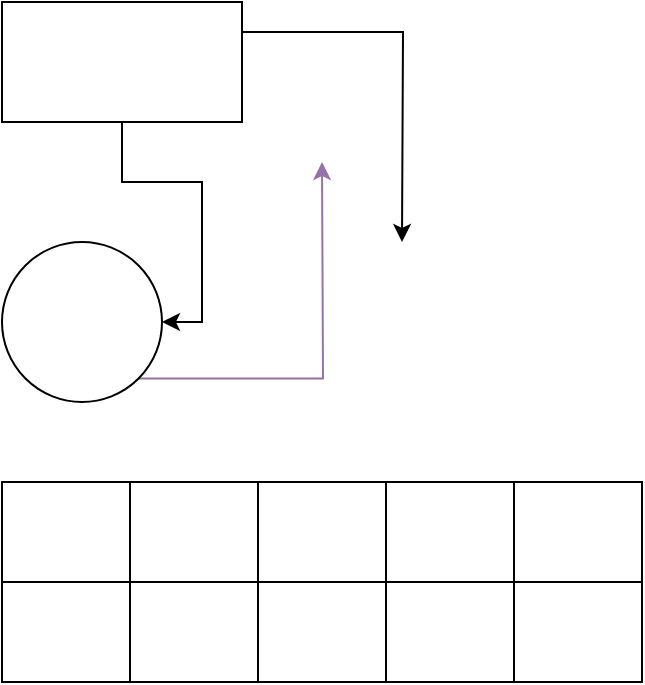 <mxfile version="14.7.3" type="github">
  <diagram id="a7NZpuPjOAFKSKxj3Jqy" name="Page-1">
    <mxGraphModel dx="1426" dy="771" grid="1" gridSize="10" guides="1" tooltips="1" connect="1" arrows="1" fold="1" page="1" pageScale="1" pageWidth="827" pageHeight="1169" math="0" shadow="0">
      <root>
        <mxCell id="0" />
        <mxCell id="1" parent="0" />
        <mxCell id="QpgupwLRZFv-wvmgvdKz-8" style="edgeStyle=orthogonalEdgeStyle;rounded=0;orthogonalLoop=1;jettySize=auto;html=1;entryX=1;entryY=0.5;entryDx=0;entryDy=0;" edge="1" parent="1" source="QpgupwLRZFv-wvmgvdKz-7" target="QpgupwLRZFv-wvmgvdKz-9">
          <mxGeometry relative="1" as="geometry">
            <mxPoint x="200" y="120" as="targetPoint" />
          </mxGeometry>
        </mxCell>
        <mxCell id="QpgupwLRZFv-wvmgvdKz-11" style="edgeStyle=orthogonalEdgeStyle;rounded=0;orthogonalLoop=1;jettySize=auto;html=1;exitX=1;exitY=0.25;exitDx=0;exitDy=0;" edge="1" parent="1" source="QpgupwLRZFv-wvmgvdKz-7">
          <mxGeometry relative="1" as="geometry">
            <mxPoint x="240" y="160" as="targetPoint" />
          </mxGeometry>
        </mxCell>
        <mxCell id="QpgupwLRZFv-wvmgvdKz-7" value="" style="whiteSpace=wrap;html=1;" vertex="1" parent="1">
          <mxGeometry x="40" y="40" width="120" height="60" as="geometry" />
        </mxCell>
        <mxCell id="QpgupwLRZFv-wvmgvdKz-10" style="edgeStyle=orthogonalEdgeStyle;rounded=0;orthogonalLoop=1;jettySize=auto;html=1;exitX=1;exitY=1;exitDx=0;exitDy=0;fillColor=#e1d5e7;strokeColor=#9673a6;" edge="1" parent="1" source="QpgupwLRZFv-wvmgvdKz-9">
          <mxGeometry relative="1" as="geometry">
            <mxPoint x="200" y="120" as="targetPoint" />
          </mxGeometry>
        </mxCell>
        <mxCell id="QpgupwLRZFv-wvmgvdKz-9" value="" style="ellipse;whiteSpace=wrap;html=1;" vertex="1" parent="1">
          <mxGeometry x="40" y="160" width="80" height="80" as="geometry" />
        </mxCell>
        <mxCell id="QpgupwLRZFv-wvmgvdKz-12" value="" style="shape=table;html=1;whiteSpace=wrap;startSize=0;container=1;collapsible=0;childLayout=tableLayout;" vertex="1" parent="1">
          <mxGeometry x="40" y="280" width="320" height="100" as="geometry" />
        </mxCell>
        <mxCell id="QpgupwLRZFv-wvmgvdKz-13" value="" style="shape=partialRectangle;html=1;whiteSpace=wrap;collapsible=0;dropTarget=0;pointerEvents=0;fillColor=none;top=0;left=0;bottom=0;right=0;points=[[0,0.5],[1,0.5]];portConstraint=eastwest;" vertex="1" parent="QpgupwLRZFv-wvmgvdKz-12">
          <mxGeometry width="320" height="50" as="geometry" />
        </mxCell>
        <mxCell id="QpgupwLRZFv-wvmgvdKz-14" value="" style="shape=partialRectangle;html=1;whiteSpace=wrap;connectable=0;overflow=hidden;fillColor=none;top=0;left=0;bottom=0;right=0;" vertex="1" parent="QpgupwLRZFv-wvmgvdKz-13">
          <mxGeometry width="64" height="50" as="geometry" />
        </mxCell>
        <mxCell id="QpgupwLRZFv-wvmgvdKz-15" value="" style="shape=partialRectangle;html=1;whiteSpace=wrap;connectable=0;overflow=hidden;fillColor=none;top=0;left=0;bottom=0;right=0;" vertex="1" parent="QpgupwLRZFv-wvmgvdKz-13">
          <mxGeometry x="64" width="64" height="50" as="geometry" />
        </mxCell>
        <mxCell id="QpgupwLRZFv-wvmgvdKz-16" value="" style="shape=partialRectangle;html=1;whiteSpace=wrap;connectable=0;overflow=hidden;fillColor=none;top=0;left=0;bottom=0;right=0;" vertex="1" parent="QpgupwLRZFv-wvmgvdKz-13">
          <mxGeometry x="128" width="64" height="50" as="geometry" />
        </mxCell>
        <mxCell id="QpgupwLRZFv-wvmgvdKz-17" value="" style="shape=partialRectangle;html=1;whiteSpace=wrap;connectable=0;overflow=hidden;fillColor=none;top=0;left=0;bottom=0;right=0;" vertex="1" parent="QpgupwLRZFv-wvmgvdKz-13">
          <mxGeometry x="192" width="64" height="50" as="geometry" />
        </mxCell>
        <mxCell id="QpgupwLRZFv-wvmgvdKz-18" value="" style="shape=partialRectangle;html=1;whiteSpace=wrap;connectable=0;overflow=hidden;fillColor=none;top=0;left=0;bottom=0;right=0;" vertex="1" parent="QpgupwLRZFv-wvmgvdKz-13">
          <mxGeometry x="256" width="64" height="50" as="geometry" />
        </mxCell>
        <mxCell id="QpgupwLRZFv-wvmgvdKz-19" value="" style="shape=partialRectangle;html=1;whiteSpace=wrap;collapsible=0;dropTarget=0;pointerEvents=0;fillColor=none;top=0;left=0;bottom=0;right=0;points=[[0,0.5],[1,0.5]];portConstraint=eastwest;" vertex="1" parent="QpgupwLRZFv-wvmgvdKz-12">
          <mxGeometry y="50" width="320" height="50" as="geometry" />
        </mxCell>
        <mxCell id="QpgupwLRZFv-wvmgvdKz-20" value="" style="shape=partialRectangle;html=1;whiteSpace=wrap;connectable=0;overflow=hidden;fillColor=none;top=0;left=0;bottom=0;right=0;" vertex="1" parent="QpgupwLRZFv-wvmgvdKz-19">
          <mxGeometry width="64" height="50" as="geometry" />
        </mxCell>
        <mxCell id="QpgupwLRZFv-wvmgvdKz-21" value="" style="shape=partialRectangle;html=1;whiteSpace=wrap;connectable=0;overflow=hidden;fillColor=none;top=0;left=0;bottom=0;right=0;" vertex="1" parent="QpgupwLRZFv-wvmgvdKz-19">
          <mxGeometry x="64" width="64" height="50" as="geometry" />
        </mxCell>
        <mxCell id="QpgupwLRZFv-wvmgvdKz-22" value="" style="shape=partialRectangle;html=1;whiteSpace=wrap;connectable=0;overflow=hidden;fillColor=none;top=0;left=0;bottom=0;right=0;" vertex="1" parent="QpgupwLRZFv-wvmgvdKz-19">
          <mxGeometry x="128" width="64" height="50" as="geometry" />
        </mxCell>
        <mxCell id="QpgupwLRZFv-wvmgvdKz-23" value="" style="shape=partialRectangle;html=1;whiteSpace=wrap;connectable=0;overflow=hidden;fillColor=none;top=0;left=0;bottom=0;right=0;" vertex="1" parent="QpgupwLRZFv-wvmgvdKz-19">
          <mxGeometry x="192" width="64" height="50" as="geometry" />
        </mxCell>
        <mxCell id="QpgupwLRZFv-wvmgvdKz-24" value="" style="shape=partialRectangle;html=1;whiteSpace=wrap;connectable=0;overflow=hidden;fillColor=none;top=0;left=0;bottom=0;right=0;" vertex="1" parent="QpgupwLRZFv-wvmgvdKz-19">
          <mxGeometry x="256" width="64" height="50" as="geometry" />
        </mxCell>
      </root>
    </mxGraphModel>
  </diagram>
</mxfile>
